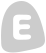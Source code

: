 <?xml version="1.0" encoding="UTF-8"?>
<dia:diagram xmlns:dia="http://www.lysator.liu.se/~alla/dia/">
  <dia:layer name="Segundo Plano" visible="true" connectable="true" active="true">
    <dia:object type="Standard - Beziergon" version="0" id="O0">
      <dia:attribute name="obj_pos">
        <dia:point val="9.004,4.485"/>
      </dia:attribute>
      <dia:attribute name="obj_bb">
        <dia:rectangle val="8.145,4.365;10.345,6.94"/>
      </dia:attribute>
      <dia:attribute name="bez_points">
        <dia:point val="9.004,4.485"/>
        <dia:point val="9.904,4.268"/>
        <dia:point val="10.154,5.885"/>
        <dia:point val="10.204,5.985"/>
        <dia:point val="10.304,6.585"/>
        <dia:point val="10.304,6.568"/>
        <dia:point val="9.204,6.785"/>
        <dia:point val="8.204,6.985"/>
        <dia:point val="8.254,6.585"/>
        <dia:point val="8.254,6.385"/>
        <dia:point val="8.254,6.335"/>
        <dia:point val="8.104,4.702"/>
      </dia:attribute>
      <dia:attribute name="corner_types">
        <dia:enum val="2"/>
        <dia:enum val="2"/>
        <dia:enum val="2"/>
        <dia:enum val="2"/>
        <dia:enum val="2"/>
      </dia:attribute>
      <dia:attribute name="line_color">
        <dia:color val="#ccccccff"/>
      </dia:attribute>
      <dia:attribute name="line_width">
        <dia:real val="0.2"/>
      </dia:attribute>
      <dia:attribute name="inner_color">
        <dia:color val="#ccccccff"/>
      </dia:attribute>
      <dia:attribute name="show_background">
        <dia:boolean val="true"/>
      </dia:attribute>
    </dia:object>
    <dia:object type="Standard - Beziergon" version="0" id="O1">
      <dia:attribute name="obj_pos">
        <dia:point val="8.8,5.3"/>
      </dia:attribute>
      <dia:attribute name="obj_bb">
        <dia:rectangle val="8.75,5.046;9.65,6.304"/>
      </dia:attribute>
      <dia:attribute name="bez_points">
        <dia:point val="8.8,5.3"/>
        <dia:point val="8.8,5.05"/>
        <dia:point val="9,5.1"/>
        <dia:point val="9.25,5.1"/>
        <dia:point val="9.5,5.1"/>
        <dia:point val="9.6,5.1"/>
        <dia:point val="9.6,5.2"/>
        <dia:point val="9.6,5.3"/>
        <dia:point val="9.35,5.25"/>
        <dia:point val="9.25,5.25"/>
        <dia:point val="9.15,5.25"/>
        <dia:point val="9,5.25"/>
        <dia:point val="9,5.45"/>
        <dia:point val="9,5.65"/>
        <dia:point val="9.2,5.58"/>
        <dia:point val="9.3,5.58"/>
        <dia:point val="9.4,5.58"/>
        <dia:point val="9.55,5.55"/>
        <dia:point val="9.55,5.65"/>
        <dia:point val="9.55,5.75"/>
        <dia:point val="9.4,5.72"/>
        <dia:point val="9.3,5.72"/>
        <dia:point val="9.2,5.72"/>
        <dia:point val="9,5.7"/>
        <dia:point val="9,5.9"/>
        <dia:point val="9,6.1"/>
        <dia:point val="9.15,6.1"/>
        <dia:point val="9.25,6.1"/>
        <dia:point val="9.35,6.1"/>
        <dia:point val="9.6,6.05"/>
        <dia:point val="9.6,6.15"/>
        <dia:point val="9.6,6.25"/>
        <dia:point val="9.45,6.25"/>
        <dia:point val="9.25,6.25"/>
        <dia:point val="9.05,6.25"/>
        <dia:point val="8.8,6.3"/>
        <dia:point val="8.8,6.05"/>
        <dia:point val="8.8,5.8"/>
        <dia:point val="8.8,5.55"/>
      </dia:attribute>
      <dia:attribute name="corner_types">
        <dia:enum val="0"/>
        <dia:enum val="0"/>
        <dia:enum val="0"/>
        <dia:enum val="0"/>
        <dia:enum val="0"/>
        <dia:enum val="0"/>
        <dia:enum val="0"/>
        <dia:enum val="0"/>
        <dia:enum val="0"/>
        <dia:enum val="0"/>
        <dia:enum val="0"/>
        <dia:enum val="0"/>
        <dia:enum val="0"/>
        <dia:enum val="0"/>
      </dia:attribute>
      <dia:attribute name="line_color">
        <dia:color val="#ffffffff"/>
      </dia:attribute>
      <dia:attribute name="show_background">
        <dia:boolean val="true"/>
      </dia:attribute>
    </dia:object>
  </dia:layer>
</dia:diagram>
